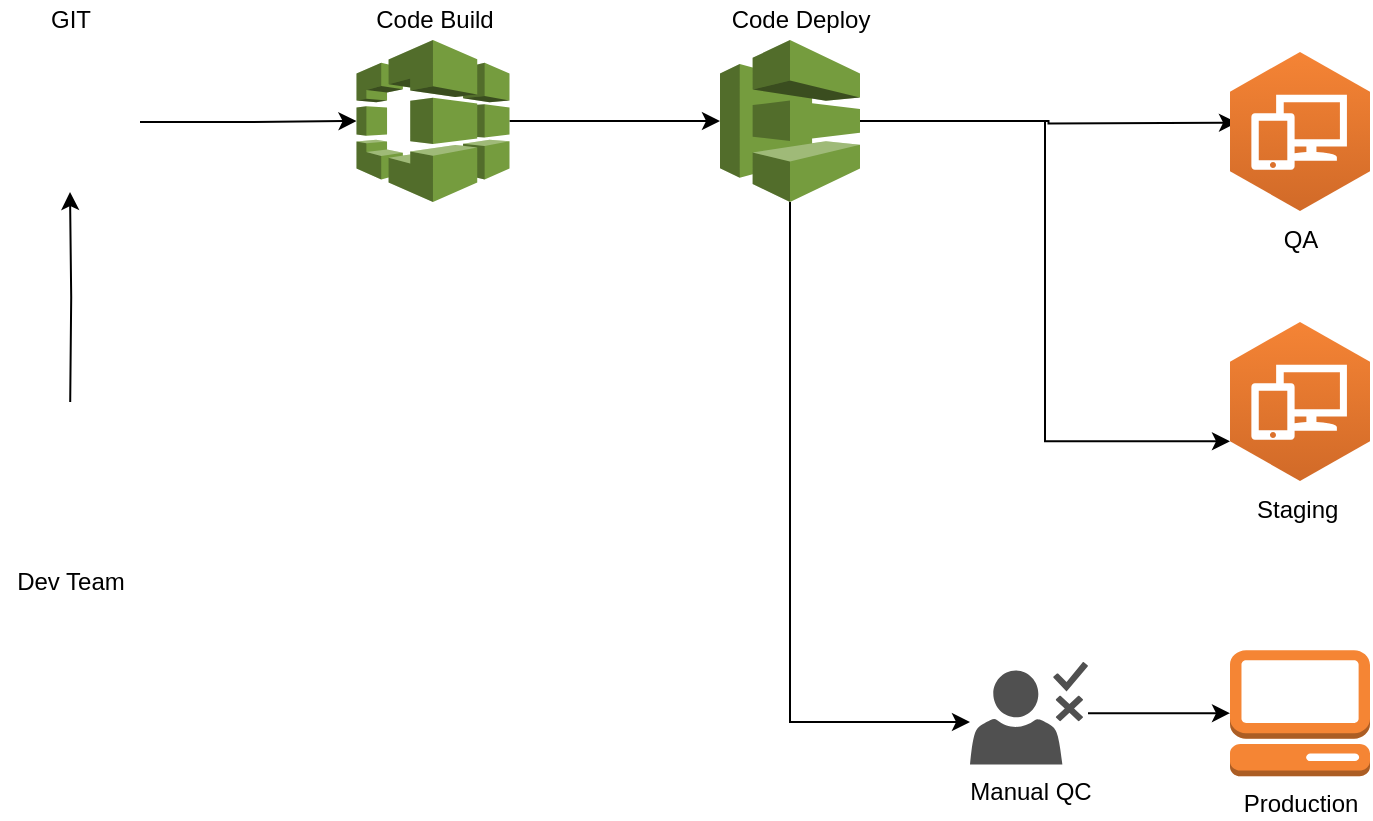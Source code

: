 <mxfile version="14.4.3" type="github">
  <diagram id="QUEXv-zH31tkNAEkJxzN" name="Page-1">
    <mxGraphModel dx="868" dy="494" grid="1" gridSize="10" guides="1" tooltips="1" connect="1" arrows="1" fold="1" page="1" pageScale="1" pageWidth="827" pageHeight="1169" math="0" shadow="0">
      <root>
        <mxCell id="0" />
        <mxCell id="1" parent="0" />
        <mxCell id="mrrp9Q2BjwzGY9tfKiwg-14" value="" style="edgeStyle=orthogonalEdgeStyle;rounded=0;orthogonalLoop=1;jettySize=auto;html=1;" edge="1" parent="1" source="mrrp9Q2BjwzGY9tfKiwg-1" target="mrrp9Q2BjwzGY9tfKiwg-7">
          <mxGeometry relative="1" as="geometry" />
        </mxCell>
        <mxCell id="mrrp9Q2BjwzGY9tfKiwg-1" value="" style="shape=image;html=1;verticalAlign=top;verticalLabelPosition=bottom;labelBackgroundColor=#ffffff;imageAspect=0;aspect=fixed;image=https://cdn3.iconfinder.com/data/icons/social-media-2169/24/social_media_social_media_logo_git-128.png" vertex="1" parent="1">
          <mxGeometry x="45" y="45" width="70" height="70" as="geometry" />
        </mxCell>
        <mxCell id="mrrp9Q2BjwzGY9tfKiwg-13" value="" style="edgeStyle=orthogonalEdgeStyle;rounded=0;orthogonalLoop=1;jettySize=auto;html=1;" edge="1" parent="1" source="mrrp9Q2BjwzGY9tfKiwg-7" target="mrrp9Q2BjwzGY9tfKiwg-8">
          <mxGeometry relative="1" as="geometry" />
        </mxCell>
        <mxCell id="mrrp9Q2BjwzGY9tfKiwg-7" value="" style="outlineConnect=0;dashed=0;verticalLabelPosition=bottom;verticalAlign=top;align=center;html=1;shape=mxgraph.aws3.codebuild;fillColor=#759C3E;gradientColor=none;" vertex="1" parent="1">
          <mxGeometry x="223.25" y="39" width="76.5" height="81" as="geometry" />
        </mxCell>
        <mxCell id="mrrp9Q2BjwzGY9tfKiwg-18" value="" style="edgeStyle=orthogonalEdgeStyle;rounded=0;orthogonalLoop=1;jettySize=auto;html=1;" edge="1" parent="1" source="mrrp9Q2BjwzGY9tfKiwg-8" target="mrrp9Q2BjwzGY9tfKiwg-10">
          <mxGeometry relative="1" as="geometry">
            <Array as="points">
              <mxPoint x="440" y="380" />
            </Array>
          </mxGeometry>
        </mxCell>
        <mxCell id="mrrp9Q2BjwzGY9tfKiwg-35" style="edgeStyle=orthogonalEdgeStyle;rounded=0;orthogonalLoop=1;jettySize=auto;html=1;" edge="1" parent="1" source="mrrp9Q2BjwzGY9tfKiwg-8">
          <mxGeometry relative="1" as="geometry">
            <mxPoint x="663.5" y="80.3" as="targetPoint" />
          </mxGeometry>
        </mxCell>
        <mxCell id="mrrp9Q2BjwzGY9tfKiwg-47" style="edgeStyle=orthogonalEdgeStyle;rounded=0;orthogonalLoop=1;jettySize=auto;html=1;entryX=0;entryY=0.75;entryDx=0;entryDy=0;entryPerimeter=0;" edge="1" parent="1" source="mrrp9Q2BjwzGY9tfKiwg-8" target="mrrp9Q2BjwzGY9tfKiwg-22">
          <mxGeometry relative="1" as="geometry" />
        </mxCell>
        <mxCell id="mrrp9Q2BjwzGY9tfKiwg-8" value="" style="outlineConnect=0;dashed=0;verticalLabelPosition=bottom;verticalAlign=top;align=center;html=1;shape=mxgraph.aws3.codedeploy;fillColor=#759C3E;gradientColor=none;" vertex="1" parent="1">
          <mxGeometry x="405" y="39" width="70" height="81" as="geometry" />
        </mxCell>
        <mxCell id="mrrp9Q2BjwzGY9tfKiwg-37" value="" style="edgeStyle=orthogonalEdgeStyle;rounded=0;orthogonalLoop=1;jettySize=auto;html=1;" edge="1" parent="1" source="mrrp9Q2BjwzGY9tfKiwg-10" target="mrrp9Q2BjwzGY9tfKiwg-33">
          <mxGeometry relative="1" as="geometry" />
        </mxCell>
        <mxCell id="mrrp9Q2BjwzGY9tfKiwg-10" value="Manual QC&lt;br&gt;" style="pointerEvents=1;shadow=0;dashed=0;html=1;strokeColor=none;fillColor=#505050;labelPosition=center;verticalLabelPosition=bottom;verticalAlign=top;outlineConnect=0;align=center;shape=mxgraph.office.users.approver;" vertex="1" parent="1">
          <mxGeometry x="530" y="350" width="59" height="51.25" as="geometry" />
        </mxCell>
        <mxCell id="mrrp9Q2BjwzGY9tfKiwg-17" value="" style="edgeStyle=orthogonalEdgeStyle;rounded=0;orthogonalLoop=1;jettySize=auto;html=1;" edge="1" parent="1" target="mrrp9Q2BjwzGY9tfKiwg-1">
          <mxGeometry relative="1" as="geometry">
            <mxPoint x="80.1" y="220" as="sourcePoint" />
          </mxGeometry>
        </mxCell>
        <mxCell id="mrrp9Q2BjwzGY9tfKiwg-19" value="" style="shape=image;html=1;verticalAlign=top;verticalLabelPosition=bottom;labelBackgroundColor=#ffffff;imageAspect=0;aspect=fixed;image=https://cdn2.iconfinder.com/data/icons/electronics-17/24/electronics-09-128.png" vertex="1" parent="1">
          <mxGeometry x="52.5" y="230" width="57.5" height="57.5" as="geometry" />
        </mxCell>
        <mxCell id="mrrp9Q2BjwzGY9tfKiwg-20" value="QA&lt;br&gt;" style="outlineConnect=0;dashed=0;verticalLabelPosition=bottom;verticalAlign=top;align=center;html=1;shape=mxgraph.aws3.workspaces;fillColor=#D16A28;gradientColor=#F58435;gradientDirection=north;" vertex="1" parent="1">
          <mxGeometry x="660" y="45" width="70" height="79.5" as="geometry" />
        </mxCell>
        <mxCell id="mrrp9Q2BjwzGY9tfKiwg-33" value="Production&lt;br&gt;" style="outlineConnect=0;dashed=0;verticalLabelPosition=bottom;verticalAlign=top;align=center;html=1;shape=mxgraph.aws3.management_console;fillColor=#F58534;gradientColor=none;" vertex="1" parent="1">
          <mxGeometry x="660" y="344.13" width="70" height="63" as="geometry" />
        </mxCell>
        <mxCell id="mrrp9Q2BjwzGY9tfKiwg-22" value="Staging&amp;nbsp;&lt;br&gt;" style="outlineConnect=0;dashed=0;verticalLabelPosition=bottom;verticalAlign=top;align=center;html=1;shape=mxgraph.aws3.workspaces;fillColor=#D16A28;gradientColor=#F58435;gradientDirection=north;" vertex="1" parent="1">
          <mxGeometry x="660" y="180" width="70" height="79.5" as="geometry" />
        </mxCell>
        <mxCell id="mrrp9Q2BjwzGY9tfKiwg-40" value="Dev Team&lt;br&gt;" style="text;html=1;align=center;verticalAlign=middle;resizable=0;points=[];autosize=1;" vertex="1" parent="1">
          <mxGeometry x="45" y="300" width="70" height="20" as="geometry" />
        </mxCell>
        <mxCell id="mrrp9Q2BjwzGY9tfKiwg-41" value="GIT" style="text;html=1;align=center;verticalAlign=middle;resizable=0;points=[];autosize=1;" vertex="1" parent="1">
          <mxGeometry x="60" y="19" width="40" height="20" as="geometry" />
        </mxCell>
        <mxCell id="mrrp9Q2BjwzGY9tfKiwg-42" value="Code Build&lt;br&gt;" style="text;html=1;align=center;verticalAlign=middle;resizable=0;points=[];autosize=1;" vertex="1" parent="1">
          <mxGeometry x="226.5" y="19" width="70" height="20" as="geometry" />
        </mxCell>
        <mxCell id="mrrp9Q2BjwzGY9tfKiwg-44" value="Code Deploy" style="text;html=1;align=center;verticalAlign=middle;resizable=0;points=[];autosize=1;" vertex="1" parent="1">
          <mxGeometry x="405" y="19" width="80" height="20" as="geometry" />
        </mxCell>
      </root>
    </mxGraphModel>
  </diagram>
</mxfile>
